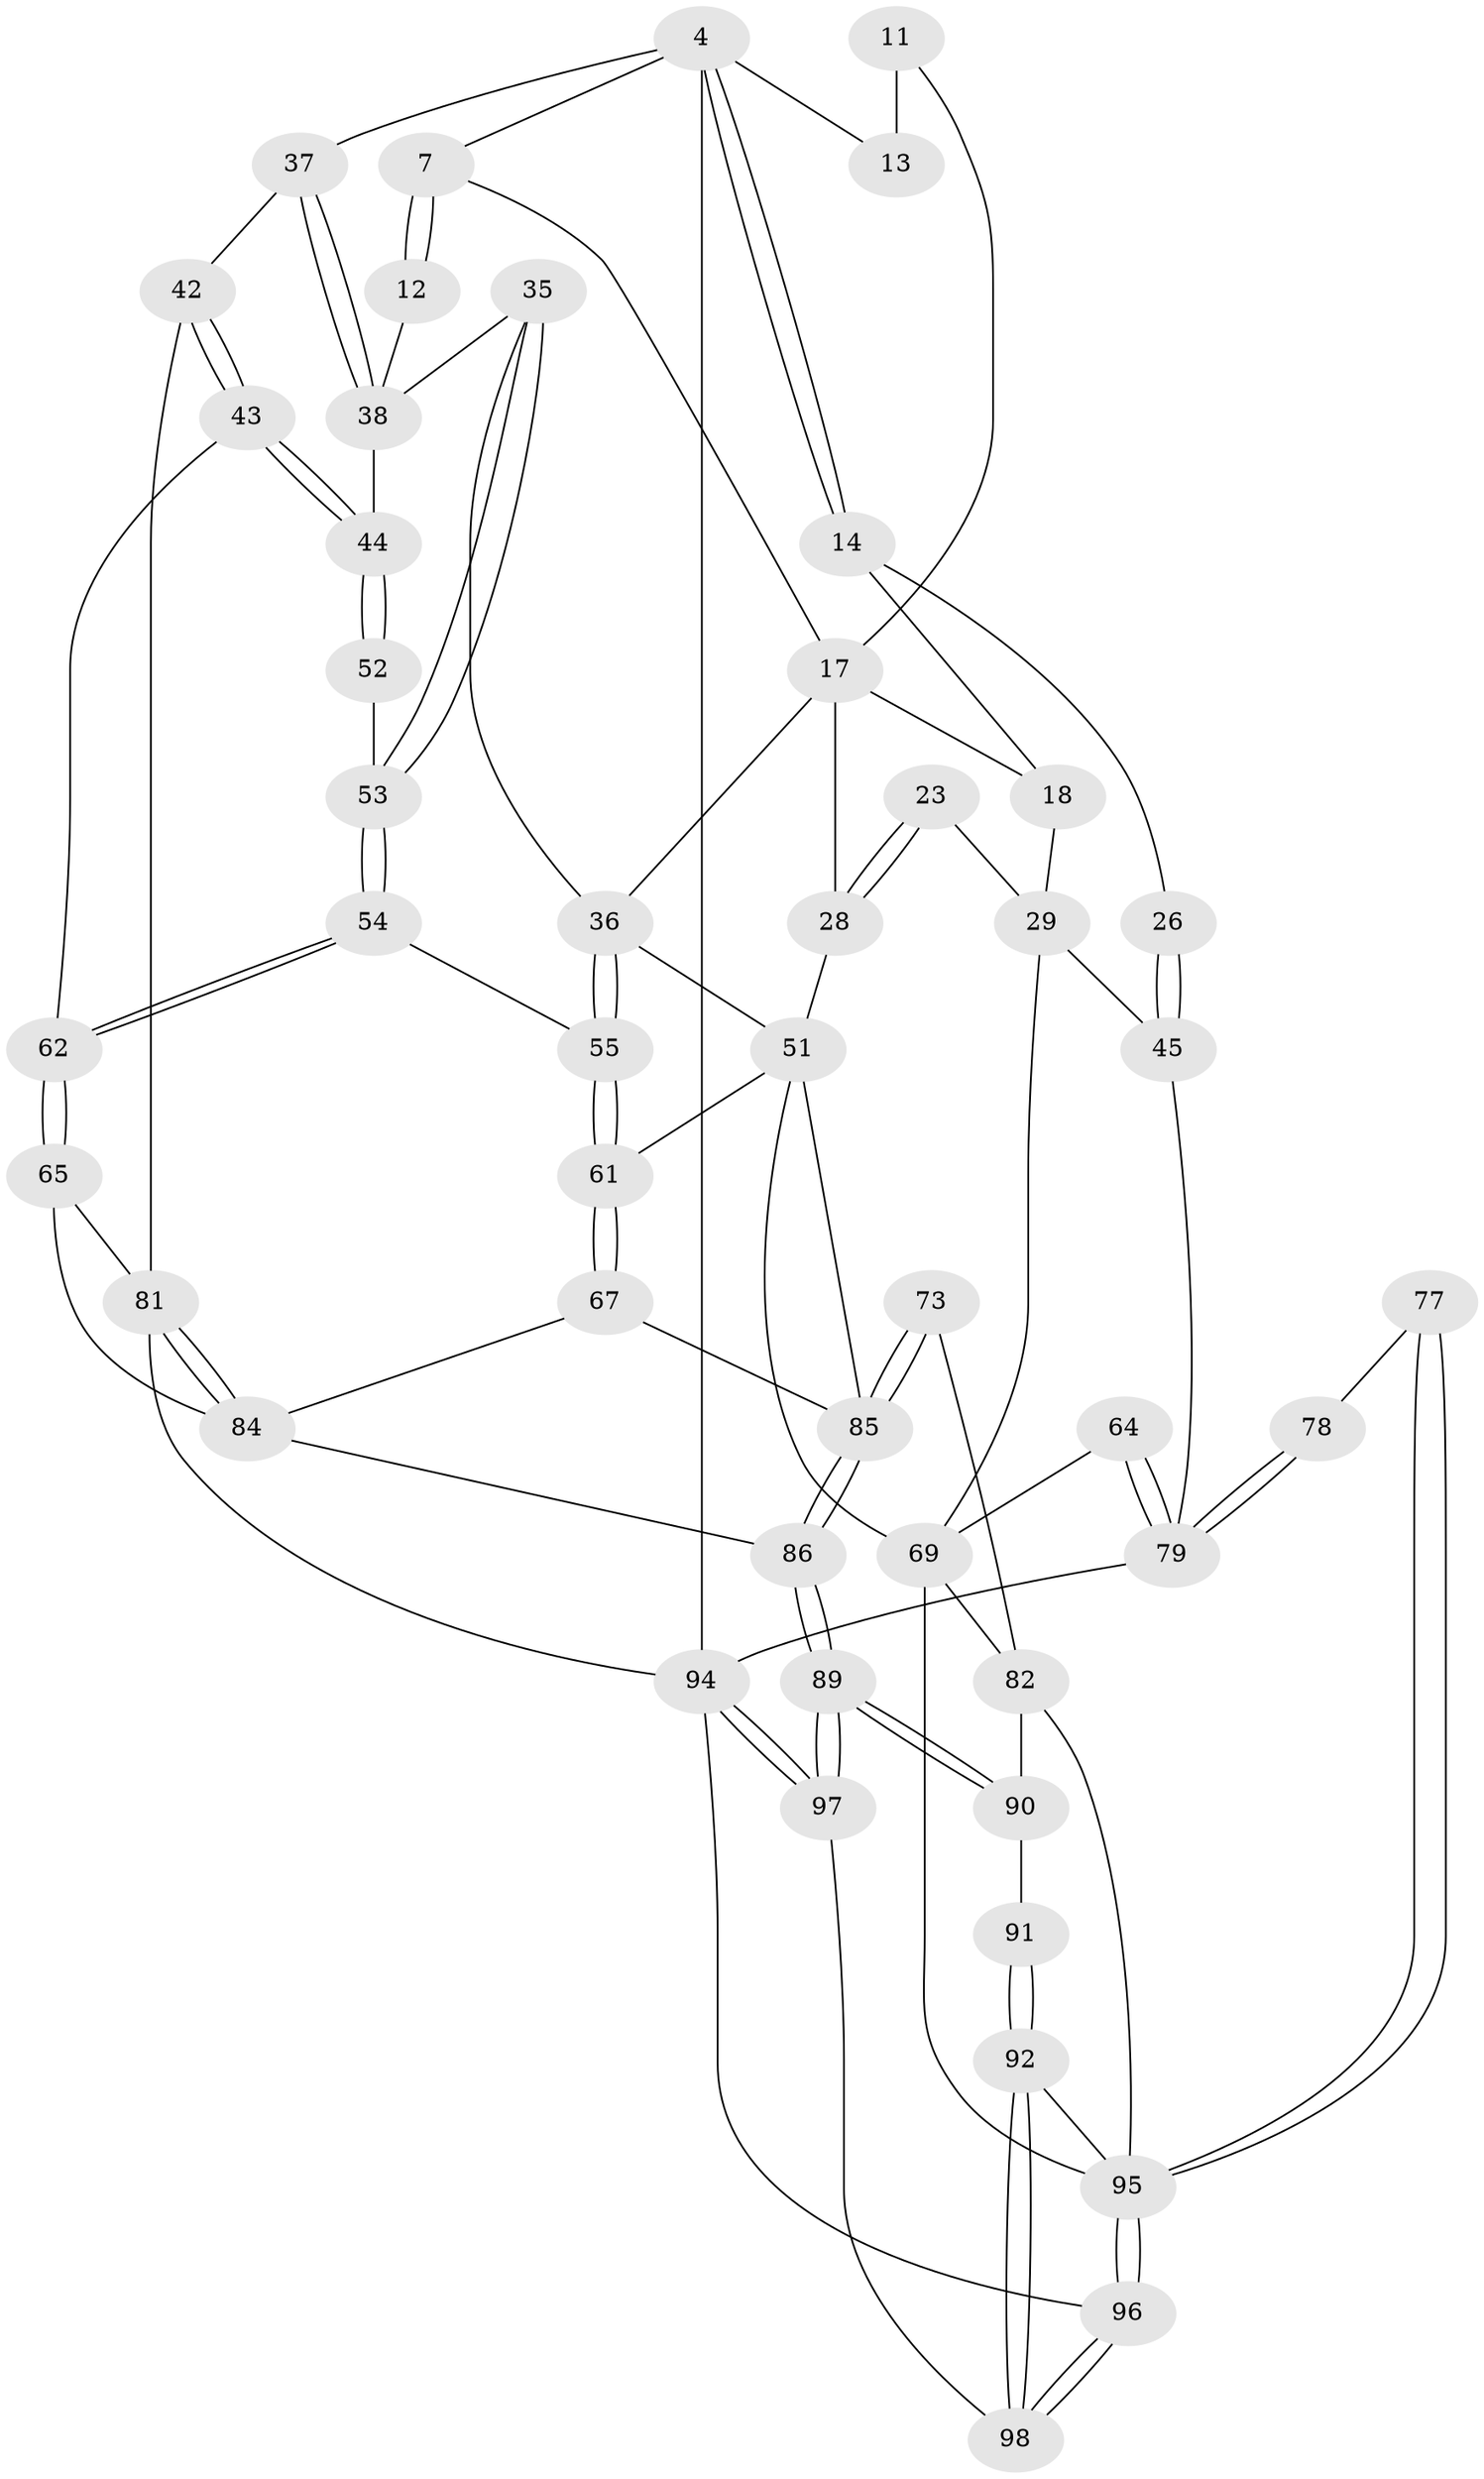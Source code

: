 // original degree distribution, {3: 0.030612244897959183, 4: 0.1836734693877551, 6: 0.1836734693877551, 5: 0.6020408163265306}
// Generated by graph-tools (version 1.1) at 2025/01/03/09/25 05:01:40]
// undirected, 49 vertices, 107 edges
graph export_dot {
graph [start="1"]
  node [color=gray90,style=filled];
  4 [pos="+0+0",super="+3"];
  7 [pos="+0.7146463717532547+0.19132885795609098",super="+1+2"];
  11 [pos="+0.43020016816997936+0"];
  12 [pos="+0.8850248915918831+0.23668369140817605"];
  13 [pos="+0.22180282129959916+0.07926330563711198",super="+5+6"];
  14 [pos="+0+0"];
  17 [pos="+0.40662658936961854+0.10906695501657207",super="+10"];
  18 [pos="+0.30718220964090454+0.16156971590213717",super="+16+15"];
  23 [pos="+0.3779848743481391+0.35487886917638606"];
  26 [pos="+0+0.10589115317036846"];
  28 [pos="+0.3805359336758395+0.3579839024628501",super="+27+22"];
  29 [pos="+0.14970655152548484+0.3964074959467523",super="+24+20"];
  35 [pos="+0.7634485994721295+0.42978019916720817"];
  36 [pos="+0.7557255375514869+0.43006706558152147",super="+31"];
  37 [pos="+1+0.25329331322724574"];
  38 [pos="+0.9791787211561732+0.26774540897254795",super="+34"];
  42 [pos="+1+0.5715692015175841",super="+41"];
  43 [pos="+0.9791263999386797+0.5546733291033348"];
  44 [pos="+0.9787930180177568+0.5540307173928841",super="+39+40"];
  45 [pos="+0+0.3966409883276652",super="+30+25"];
  51 [pos="+0.34401094092998163+0.5124496134680526",super="+50+49+32+46"];
  52 [pos="+0.865374248951776+0.45372957408668635"];
  53 [pos="+0.8346818926572631+0.508959321882348"];
  54 [pos="+0.8341237207120727+0.5201363218935282"];
  55 [pos="+0.797848236490747+0.5443736557026173"];
  61 [pos="+0.7755442372351204+0.5664875585604017"];
  62 [pos="+0.9262652496124496+0.5649434663592162"];
  64 [pos="+0.15692833514215596+0.6525277332320112",super="+56"];
  65 [pos="+0.819928581588277+0.662368498933839"];
  67 [pos="+0.7978671293073495+0.6615906804766797"];
  69 [pos="+0.2334354503775456+0.6384223670393085",super="+63+48+68"];
  73 [pos="+0.5466348648520263+0.6537211530290267"];
  77 [pos="+0.18997774919825458+0.8411668762930965"];
  78 [pos="+0.15215545392899188+0.8080660907911795"];
  79 [pos="+0.10340984176899144+0.6954357324381322",super="+57+59"];
  81 [pos="+1+0.9631022747810545",super="+72+80"];
  82 [pos="+0.34137400204813917+0.7389416858877873",super="+75"];
  84 [pos="+0.8490277601118051+0.8420629421367396",super="+66"];
  85 [pos="+0.6957179908120842+0.7579626494940938",super="+70+71"];
  86 [pos="+0.6956567154326694+0.8718637072369622"];
  89 [pos="+0.6676278288155955+0.896969764581499"];
  90 [pos="+0.5440172935296598+0.862334705440706",super="+88"];
  91 [pos="+0.4871886385530685+0.8972340398602711"];
  92 [pos="+0.45697285436929636+0.9257193407357218"];
  94 [pos="+1+1",super="+60"];
  95 [pos="+0.18698188468659233+1",super="+93+83+76"];
  96 [pos="+0.14489398094245326+1"];
  97 [pos="+0.7310096446094808+1"];
  98 [pos="+0.37819146281441873+1"];
  4 -- 14;
  4 -- 14;
  4 -- 37;
  4 -- 94 [weight=2];
  4 -- 13;
  4 -- 7;
  7 -- 12 [weight=2];
  7 -- 12;
  7 -- 17;
  11 -- 13 [weight=2];
  11 -- 17;
  12 -- 38;
  14 -- 26;
  14 -- 18;
  17 -- 18;
  17 -- 28 [weight=2];
  17 -- 36;
  18 -- 29 [weight=2];
  23 -- 28 [weight=2];
  23 -- 28;
  23 -- 29;
  26 -- 45 [weight=2];
  26 -- 45;
  28 -- 51 [weight=2];
  29 -- 45 [weight=2];
  29 -- 69;
  35 -- 36;
  35 -- 53;
  35 -- 53;
  35 -- 38;
  36 -- 55;
  36 -- 55;
  36 -- 51;
  37 -- 38;
  37 -- 38;
  37 -- 42;
  38 -- 44 [weight=2];
  42 -- 43;
  42 -- 43;
  42 -- 81 [weight=2];
  43 -- 44;
  43 -- 44;
  43 -- 62;
  44 -- 52 [weight=2];
  44 -- 52;
  45 -- 79;
  51 -- 85;
  51 -- 61;
  51 -- 69 [weight=2];
  52 -- 53;
  53 -- 54;
  53 -- 54;
  54 -- 55;
  54 -- 62;
  54 -- 62;
  55 -- 61;
  55 -- 61;
  61 -- 67;
  61 -- 67;
  62 -- 65;
  62 -- 65;
  64 -- 79 [weight=2];
  64 -- 79;
  64 -- 69 [weight=2];
  65 -- 81;
  65 -- 84;
  67 -- 85;
  67 -- 84;
  69 -- 95;
  69 -- 82;
  73 -- 85 [weight=2];
  73 -- 85;
  73 -- 82;
  77 -- 78;
  77 -- 95 [weight=2];
  77 -- 95;
  78 -- 79 [weight=2];
  78 -- 79;
  79 -- 94;
  81 -- 84;
  81 -- 84;
  81 -- 94;
  82 -- 95;
  82 -- 90 [weight=2];
  84 -- 86;
  85 -- 86;
  85 -- 86;
  86 -- 89;
  86 -- 89;
  89 -- 90;
  89 -- 90;
  89 -- 97;
  89 -- 97;
  90 -- 91 [weight=2];
  91 -- 92;
  91 -- 92;
  92 -- 98;
  92 -- 98;
  92 -- 95;
  94 -- 97;
  94 -- 97;
  94 -- 96;
  95 -- 96;
  95 -- 96;
  96 -- 98;
  96 -- 98;
  97 -- 98;
}
